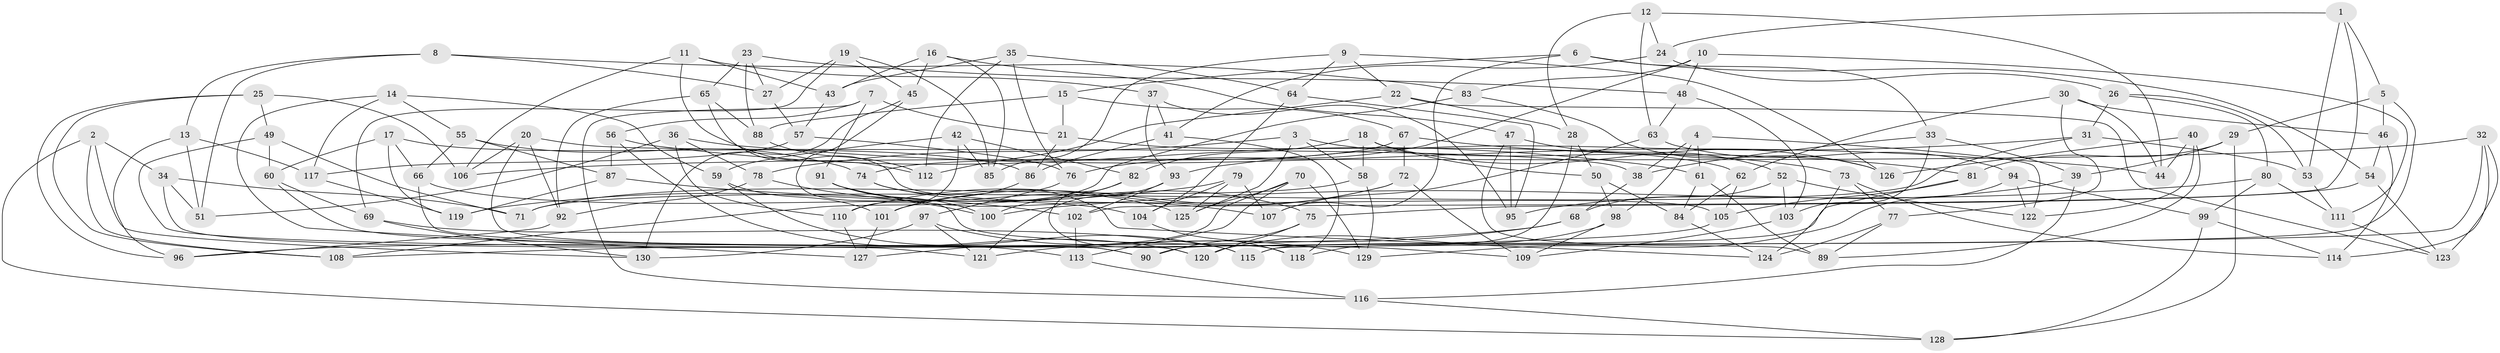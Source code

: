 // Generated by graph-tools (version 1.1) at 2025/11/02/27/25 16:11:43]
// undirected, 130 vertices, 260 edges
graph export_dot {
graph [start="1"]
  node [color=gray90,style=filled];
  1;
  2;
  3;
  4;
  5;
  6;
  7;
  8;
  9;
  10;
  11;
  12;
  13;
  14;
  15;
  16;
  17;
  18;
  19;
  20;
  21;
  22;
  23;
  24;
  25;
  26;
  27;
  28;
  29;
  30;
  31;
  32;
  33;
  34;
  35;
  36;
  37;
  38;
  39;
  40;
  41;
  42;
  43;
  44;
  45;
  46;
  47;
  48;
  49;
  50;
  51;
  52;
  53;
  54;
  55;
  56;
  57;
  58;
  59;
  60;
  61;
  62;
  63;
  64;
  65;
  66;
  67;
  68;
  69;
  70;
  71;
  72;
  73;
  74;
  75;
  76;
  77;
  78;
  79;
  80;
  81;
  82;
  83;
  84;
  85;
  86;
  87;
  88;
  89;
  90;
  91;
  92;
  93;
  94;
  95;
  96;
  97;
  98;
  99;
  100;
  101;
  102;
  103;
  104;
  105;
  106;
  107;
  108;
  109;
  110;
  111;
  112;
  113;
  114;
  115;
  116;
  117;
  118;
  119;
  120;
  121;
  122;
  123;
  124;
  125;
  126;
  127;
  128;
  129;
  130;
  1 -- 102;
  1 -- 5;
  1 -- 24;
  1 -- 53;
  2 -- 34;
  2 -- 130;
  2 -- 128;
  2 -- 108;
  3 -- 73;
  3 -- 78;
  3 -- 125;
  3 -- 58;
  4 -- 122;
  4 -- 98;
  4 -- 61;
  4 -- 38;
  5 -- 90;
  5 -- 29;
  5 -- 46;
  6 -- 107;
  6 -- 33;
  6 -- 15;
  6 -- 54;
  7 -- 116;
  7 -- 91;
  7 -- 21;
  7 -- 56;
  8 -- 51;
  8 -- 27;
  8 -- 13;
  8 -- 83;
  9 -- 85;
  9 -- 22;
  9 -- 126;
  9 -- 64;
  10 -- 83;
  10 -- 111;
  10 -- 48;
  10 -- 76;
  11 -- 106;
  11 -- 43;
  11 -- 37;
  11 -- 112;
  12 -- 24;
  12 -- 63;
  12 -- 28;
  12 -- 44;
  13 -- 117;
  13 -- 51;
  13 -- 96;
  14 -- 59;
  14 -- 55;
  14 -- 117;
  14 -- 127;
  15 -- 21;
  15 -- 67;
  15 -- 88;
  16 -- 85;
  16 -- 43;
  16 -- 45;
  16 -- 47;
  17 -- 119;
  17 -- 66;
  17 -- 60;
  17 -- 86;
  18 -- 126;
  18 -- 58;
  18 -- 50;
  18 -- 82;
  19 -- 69;
  19 -- 85;
  19 -- 45;
  19 -- 27;
  20 -- 92;
  20 -- 120;
  20 -- 106;
  20 -- 38;
  21 -- 86;
  21 -- 62;
  22 -- 123;
  22 -- 112;
  22 -- 28;
  23 -- 27;
  23 -- 48;
  23 -- 88;
  23 -- 65;
  24 -- 41;
  24 -- 26;
  25 -- 108;
  25 -- 49;
  25 -- 96;
  25 -- 106;
  26 -- 53;
  26 -- 80;
  26 -- 31;
  27 -- 57;
  28 -- 50;
  28 -- 118;
  29 -- 128;
  29 -- 39;
  29 -- 81;
  30 -- 46;
  30 -- 44;
  30 -- 62;
  30 -- 77;
  31 -- 93;
  31 -- 71;
  31 -- 53;
  32 -- 114;
  32 -- 115;
  32 -- 123;
  32 -- 106;
  33 -- 38;
  33 -- 103;
  33 -- 39;
  34 -- 71;
  34 -- 51;
  34 -- 90;
  35 -- 112;
  35 -- 43;
  35 -- 64;
  35 -- 76;
  36 -- 78;
  36 -- 110;
  36 -- 44;
  36 -- 51;
  37 -- 93;
  37 -- 95;
  37 -- 41;
  38 -- 68;
  39 -- 116;
  39 -- 95;
  40 -- 122;
  40 -- 89;
  40 -- 44;
  40 -- 126;
  41 -- 86;
  41 -- 118;
  42 -- 82;
  42 -- 59;
  42 -- 110;
  42 -- 85;
  43 -- 57;
  45 -- 109;
  45 -- 130;
  46 -- 114;
  46 -- 54;
  47 -- 95;
  47 -- 89;
  47 -- 52;
  48 -- 103;
  48 -- 63;
  49 -- 71;
  49 -- 60;
  49 -- 121;
  50 -- 98;
  50 -- 84;
  52 -- 68;
  52 -- 122;
  52 -- 103;
  53 -- 111;
  54 -- 123;
  54 -- 75;
  55 -- 74;
  55 -- 87;
  55 -- 66;
  56 -- 61;
  56 -- 120;
  56 -- 87;
  57 -- 117;
  57 -- 76;
  58 -- 129;
  58 -- 71;
  59 -- 115;
  59 -- 101;
  60 -- 113;
  60 -- 69;
  61 -- 84;
  61 -- 89;
  62 -- 84;
  62 -- 105;
  63 -- 107;
  63 -- 94;
  64 -- 95;
  64 -- 104;
  65 -- 105;
  65 -- 88;
  65 -- 92;
  66 -- 90;
  66 -- 104;
  67 -- 74;
  67 -- 72;
  67 -- 81;
  68 -- 96;
  68 -- 121;
  69 -- 130;
  69 -- 115;
  70 -- 127;
  70 -- 113;
  70 -- 129;
  70 -- 125;
  72 -- 109;
  72 -- 110;
  72 -- 101;
  73 -- 77;
  73 -- 124;
  73 -- 114;
  74 -- 124;
  74 -- 75;
  75 -- 90;
  75 -- 120;
  76 -- 97;
  77 -- 89;
  77 -- 124;
  78 -- 92;
  78 -- 100;
  79 -- 125;
  79 -- 104;
  79 -- 119;
  79 -- 107;
  80 -- 100;
  80 -- 111;
  80 -- 99;
  81 -- 105;
  81 -- 115;
  82 -- 118;
  82 -- 100;
  83 -- 108;
  83 -- 126;
  84 -- 124;
  86 -- 101;
  87 -- 102;
  87 -- 119;
  88 -- 112;
  91 -- 125;
  91 -- 107;
  91 -- 100;
  92 -- 96;
  93 -- 121;
  93 -- 102;
  94 -- 129;
  94 -- 122;
  94 -- 99;
  97 -- 121;
  97 -- 129;
  97 -- 130;
  98 -- 109;
  98 -- 120;
  99 -- 114;
  99 -- 128;
  101 -- 127;
  102 -- 113;
  103 -- 109;
  104 -- 118;
  105 -- 108;
  110 -- 127;
  111 -- 123;
  113 -- 116;
  116 -- 128;
  117 -- 119;
}
